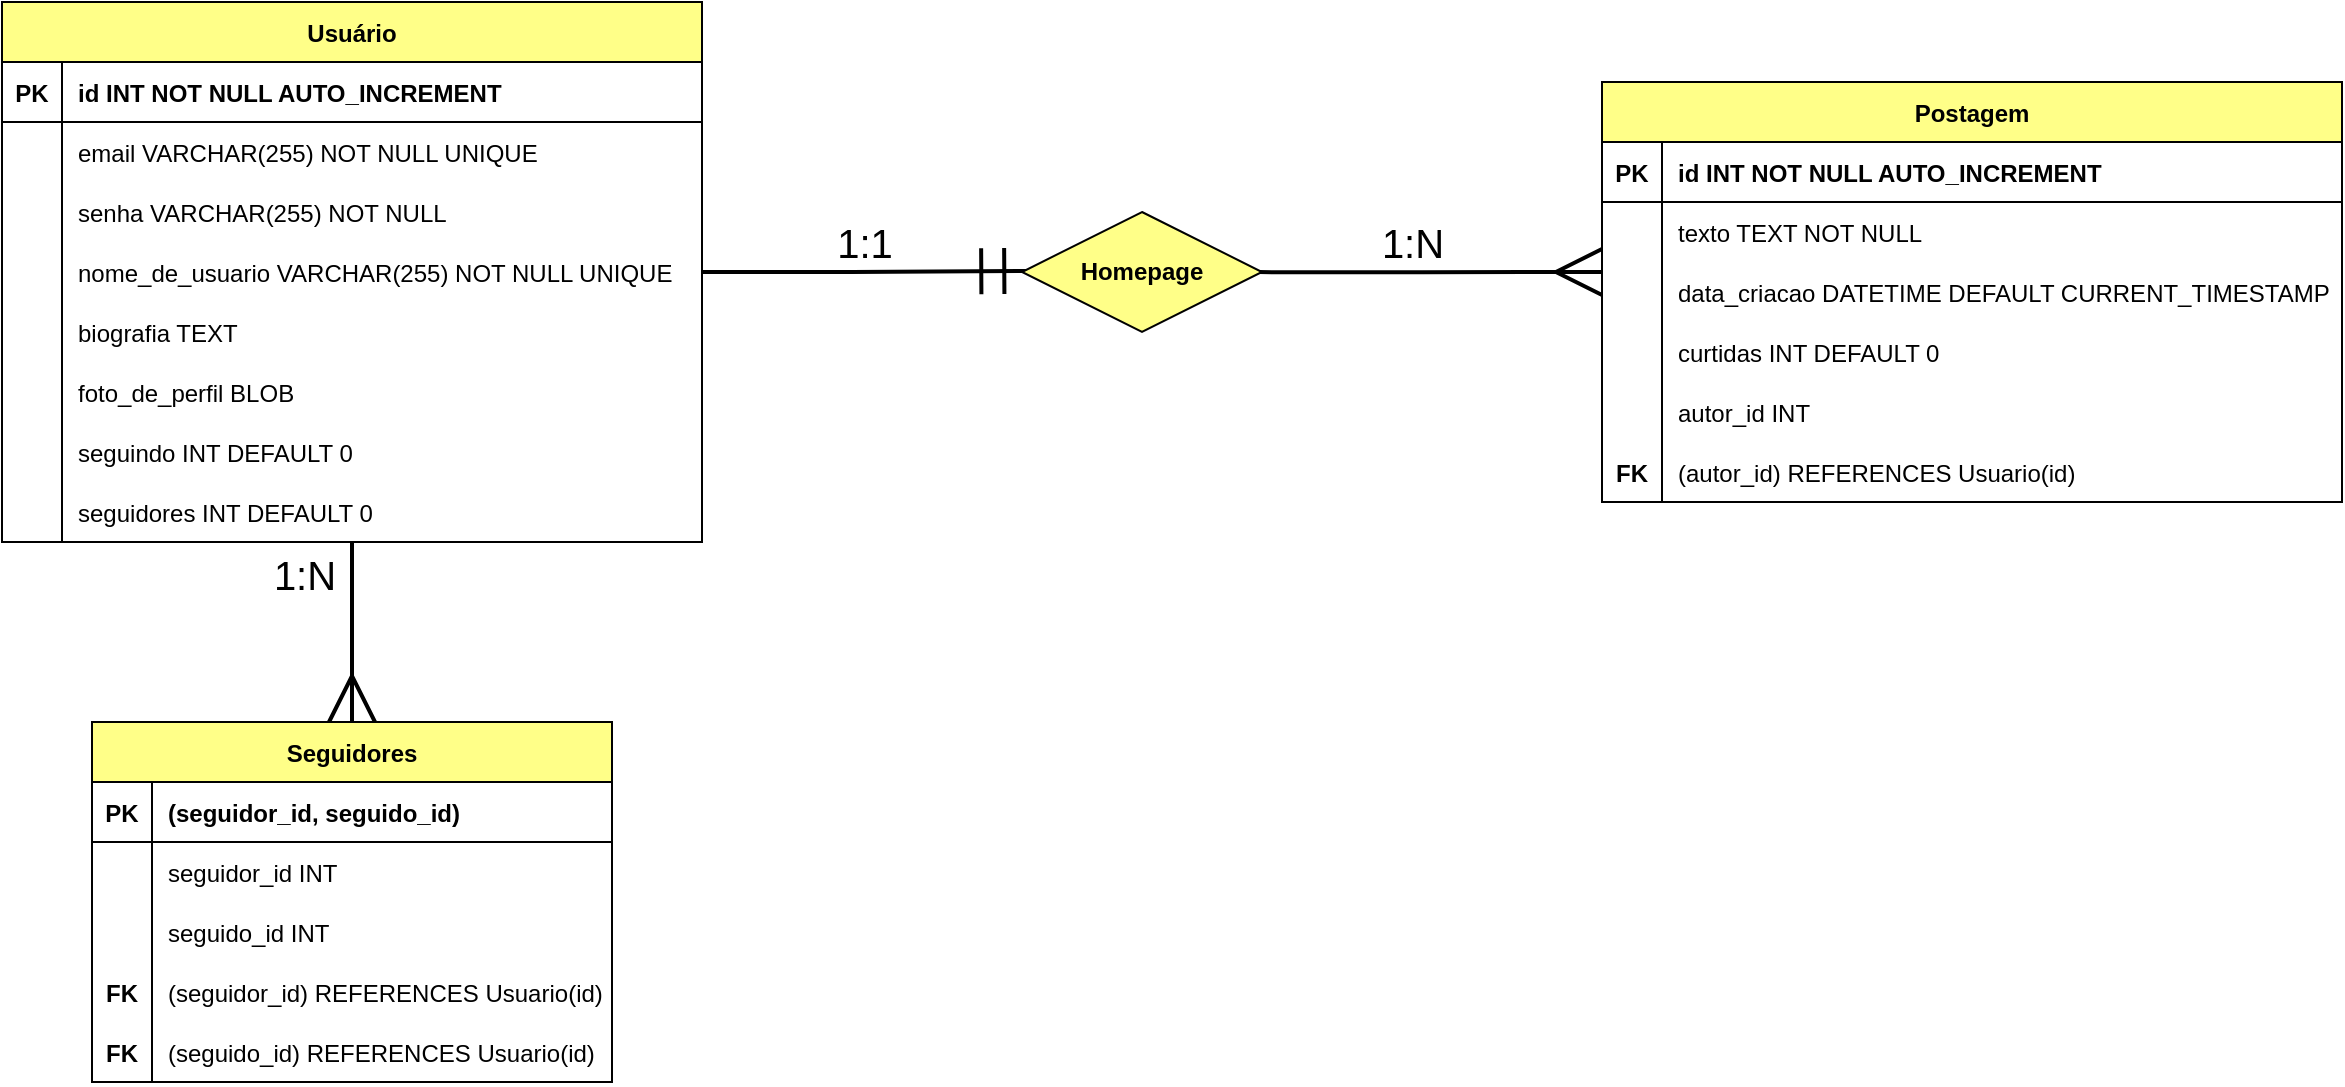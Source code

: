 <mxfile version="24.8.6">
  <diagram id="R2lEEEUBdFMjLlhIrx00" name="Page-1">
    <mxGraphModel dx="1220" dy="800" grid="1" gridSize="10" guides="1" tooltips="1" connect="1" arrows="1" fold="1" page="1" pageScale="1" pageWidth="850" pageHeight="1100" math="0" shadow="0" extFonts="Permanent Marker^https://fonts.googleapis.com/css?family=Permanent+Marker">
      <root>
        <mxCell id="0" />
        <mxCell id="1" parent="0" />
        <mxCell id="q5SUplfIiiOO4nyNQWKq-34" value="" style="group" vertex="1" connectable="0" parent="1">
          <mxGeometry x="110" y="740" width="350" height="270" as="geometry" />
        </mxCell>
        <mxCell id="q5SUplfIiiOO4nyNQWKq-1" value="Usuário" style="shape=table;startSize=30;container=1;collapsible=1;childLayout=tableLayout;fixedRows=1;rowLines=0;fontStyle=1;align=center;resizeLast=1;fillColor=#ffff88;strokeColor=#000000;" vertex="1" parent="q5SUplfIiiOO4nyNQWKq-34">
          <mxGeometry width="350" height="270" as="geometry" />
        </mxCell>
        <mxCell id="q5SUplfIiiOO4nyNQWKq-2" value="" style="shape=partialRectangle;collapsible=0;dropTarget=0;pointerEvents=0;fillColor=none;points=[[0,0.5],[1,0.5]];portConstraint=eastwest;top=0;left=0;right=0;bottom=1;" vertex="1" parent="q5SUplfIiiOO4nyNQWKq-1">
          <mxGeometry y="30" width="350" height="30" as="geometry" />
        </mxCell>
        <mxCell id="q5SUplfIiiOO4nyNQWKq-3" value="PK" style="shape=partialRectangle;overflow=hidden;connectable=0;fillColor=none;top=0;left=0;bottom=0;right=0;fontStyle=1;" vertex="1" parent="q5SUplfIiiOO4nyNQWKq-2">
          <mxGeometry width="30" height="30" as="geometry">
            <mxRectangle width="30" height="30" as="alternateBounds" />
          </mxGeometry>
        </mxCell>
        <mxCell id="q5SUplfIiiOO4nyNQWKq-4" value="id INT NOT NULL AUTO_INCREMENT" style="shape=partialRectangle;overflow=hidden;connectable=1;fillColor=none;top=0;left=0;bottom=0;right=0;align=left;spacingLeft=6;fontStyle=1;movable=1;resizable=1;rotatable=1;deletable=1;editable=1;locked=0;labelBackgroundColor=default;" vertex="1" parent="q5SUplfIiiOO4nyNQWKq-2">
          <mxGeometry x="30" width="320" height="30" as="geometry">
            <mxRectangle width="320" height="30" as="alternateBounds" />
          </mxGeometry>
        </mxCell>
        <mxCell id="q5SUplfIiiOO4nyNQWKq-5" value="" style="shape=partialRectangle;collapsible=0;dropTarget=0;pointerEvents=0;fillColor=none;points=[[0,0.5],[1,0.5]];portConstraint=eastwest;top=0;left=0;right=0;bottom=0;" vertex="1" parent="q5SUplfIiiOO4nyNQWKq-1">
          <mxGeometry y="60" width="350" height="30" as="geometry" />
        </mxCell>
        <mxCell id="q5SUplfIiiOO4nyNQWKq-6" value="" style="shape=partialRectangle;overflow=hidden;connectable=0;fillColor=none;top=0;left=0;bottom=0;right=0;" vertex="1" parent="q5SUplfIiiOO4nyNQWKq-5">
          <mxGeometry width="30" height="30" as="geometry">
            <mxRectangle width="30" height="30" as="alternateBounds" />
          </mxGeometry>
        </mxCell>
        <mxCell id="q5SUplfIiiOO4nyNQWKq-7" value="email VARCHAR(255) NOT NULL UNIQUE" style="shape=partialRectangle;overflow=hidden;connectable=0;fillColor=none;top=0;left=0;bottom=0;right=0;align=left;spacingLeft=6;" vertex="1" parent="q5SUplfIiiOO4nyNQWKq-5">
          <mxGeometry x="30" width="320" height="30" as="geometry">
            <mxRectangle width="320" height="30" as="alternateBounds" />
          </mxGeometry>
        </mxCell>
        <mxCell id="q5SUplfIiiOO4nyNQWKq-24" value="senha VARCHAR(255) NOT NULL" style="shape=partialRectangle;overflow=hidden;connectable=0;fillColor=none;top=0;left=0;bottom=0;right=0;align=left;spacingLeft=6;" vertex="1" parent="q5SUplfIiiOO4nyNQWKq-34">
          <mxGeometry x="30" y="90" width="240" height="30" as="geometry">
            <mxRectangle width="240" height="30" as="alternateBounds" />
          </mxGeometry>
        </mxCell>
        <mxCell id="q5SUplfIiiOO4nyNQWKq-26" value="nome_de_usuario VARCHAR(255) NOT NULL UNIQUE" style="shape=partialRectangle;overflow=hidden;connectable=0;fillColor=none;top=0;left=0;bottom=0;right=0;align=left;spacingLeft=6;" vertex="1" parent="q5SUplfIiiOO4nyNQWKq-34">
          <mxGeometry x="30" y="120" width="310" height="30" as="geometry">
            <mxRectangle width="240" height="30" as="alternateBounds" />
          </mxGeometry>
        </mxCell>
        <mxCell id="q5SUplfIiiOO4nyNQWKq-27" value="" style="endArrow=none;html=1;rounded=0;" edge="1" parent="q5SUplfIiiOO4nyNQWKq-34">
          <mxGeometry width="50" height="50" relative="1" as="geometry">
            <mxPoint x="30" y="270" as="sourcePoint" />
            <mxPoint x="30" y="90" as="targetPoint" />
          </mxGeometry>
        </mxCell>
        <mxCell id="q5SUplfIiiOO4nyNQWKq-30" value="biografia TEXT" style="shape=partialRectangle;overflow=hidden;connectable=0;fillColor=none;top=0;left=0;bottom=0;right=0;align=left;spacingLeft=6;" vertex="1" parent="q5SUplfIiiOO4nyNQWKq-34">
          <mxGeometry x="30" y="150" width="300" height="30" as="geometry">
            <mxRectangle width="240" height="30" as="alternateBounds" />
          </mxGeometry>
        </mxCell>
        <mxCell id="q5SUplfIiiOO4nyNQWKq-31" value="foto_de_perfil BLOB" style="shape=partialRectangle;overflow=hidden;connectable=0;fillColor=none;top=0;left=0;bottom=0;right=0;align=left;spacingLeft=6;" vertex="1" parent="q5SUplfIiiOO4nyNQWKq-34">
          <mxGeometry x="30" y="180" width="300" height="30" as="geometry">
            <mxRectangle width="240" height="30" as="alternateBounds" />
          </mxGeometry>
        </mxCell>
        <mxCell id="q5SUplfIiiOO4nyNQWKq-32" value="seguindo INT DEFAULT 0" style="shape=partialRectangle;overflow=hidden;connectable=0;fillColor=none;top=0;left=0;bottom=0;right=0;align=left;spacingLeft=6;" vertex="1" parent="q5SUplfIiiOO4nyNQWKq-34">
          <mxGeometry x="30" y="210" width="300" height="30" as="geometry">
            <mxRectangle width="240" height="30" as="alternateBounds" />
          </mxGeometry>
        </mxCell>
        <mxCell id="q5SUplfIiiOO4nyNQWKq-33" value="seguidores INT DEFAULT 0" style="shape=partialRectangle;overflow=hidden;connectable=0;fillColor=none;top=0;left=0;bottom=0;right=0;align=left;spacingLeft=6;" vertex="1" parent="q5SUplfIiiOO4nyNQWKq-34">
          <mxGeometry x="30" y="240" width="300" height="30" as="geometry">
            <mxRectangle width="240" height="30" as="alternateBounds" />
          </mxGeometry>
        </mxCell>
        <mxCell id="q5SUplfIiiOO4nyNQWKq-69" value="" style="group" vertex="1" connectable="0" parent="1">
          <mxGeometry x="910" y="780" width="370" height="210" as="geometry" />
        </mxCell>
        <mxCell id="q5SUplfIiiOO4nyNQWKq-36" value="Postagem" style="shape=table;startSize=30;container=1;collapsible=1;childLayout=tableLayout;fixedRows=1;rowLines=0;fontStyle=1;align=center;resizeLast=1;fillColor=#ffff88;strokeColor=#000000;" vertex="1" parent="q5SUplfIiiOO4nyNQWKq-69">
          <mxGeometry width="370" height="210" as="geometry" />
        </mxCell>
        <mxCell id="q5SUplfIiiOO4nyNQWKq-37" value="" style="shape=partialRectangle;collapsible=0;dropTarget=0;pointerEvents=0;fillColor=none;points=[[0,0.5],[1,0.5]];portConstraint=eastwest;top=0;left=0;right=0;bottom=1;" vertex="1" parent="q5SUplfIiiOO4nyNQWKq-36">
          <mxGeometry y="30" width="370" height="30" as="geometry" />
        </mxCell>
        <mxCell id="q5SUplfIiiOO4nyNQWKq-38" value="PK" style="shape=partialRectangle;overflow=hidden;connectable=0;fillColor=none;top=0;left=0;bottom=0;right=0;fontStyle=1;" vertex="1" parent="q5SUplfIiiOO4nyNQWKq-37">
          <mxGeometry width="30" height="30" as="geometry">
            <mxRectangle width="30" height="30" as="alternateBounds" />
          </mxGeometry>
        </mxCell>
        <mxCell id="q5SUplfIiiOO4nyNQWKq-39" value="id INT NOT NULL AUTO_INCREMENT" style="shape=partialRectangle;overflow=hidden;connectable=1;fillColor=none;top=0;left=0;bottom=0;right=0;align=left;spacingLeft=6;fontStyle=1;movable=1;resizable=1;rotatable=1;deletable=1;editable=1;locked=0;" vertex="1" parent="q5SUplfIiiOO4nyNQWKq-37">
          <mxGeometry x="30" width="340" height="30" as="geometry">
            <mxRectangle width="340" height="30" as="alternateBounds" />
          </mxGeometry>
        </mxCell>
        <mxCell id="q5SUplfIiiOO4nyNQWKq-40" value="" style="shape=partialRectangle;collapsible=0;dropTarget=0;pointerEvents=0;fillColor=none;points=[[0,0.5],[1,0.5]];portConstraint=eastwest;top=0;left=0;right=0;bottom=0;" vertex="1" parent="q5SUplfIiiOO4nyNQWKq-36">
          <mxGeometry y="60" width="370" height="30" as="geometry" />
        </mxCell>
        <mxCell id="q5SUplfIiiOO4nyNQWKq-41" value="" style="shape=partialRectangle;overflow=hidden;connectable=0;fillColor=none;top=0;left=0;bottom=0;right=0;" vertex="1" parent="q5SUplfIiiOO4nyNQWKq-40">
          <mxGeometry width="30" height="30" as="geometry">
            <mxRectangle width="30" height="30" as="alternateBounds" />
          </mxGeometry>
        </mxCell>
        <mxCell id="q5SUplfIiiOO4nyNQWKq-42" value="texto TEXT NOT NULL" style="shape=partialRectangle;overflow=hidden;connectable=0;fillColor=none;top=0;left=0;bottom=0;right=0;align=left;spacingLeft=6;" vertex="1" parent="q5SUplfIiiOO4nyNQWKq-40">
          <mxGeometry x="30" width="340" height="30" as="geometry">
            <mxRectangle width="340" height="30" as="alternateBounds" />
          </mxGeometry>
        </mxCell>
        <mxCell id="q5SUplfIiiOO4nyNQWKq-43" value="data_criacao DATETIME DEFAULT CURRENT_TIMESTAMP" style="shape=partialRectangle;overflow=hidden;connectable=0;fillColor=none;top=0;left=0;bottom=0;right=0;align=left;spacingLeft=6;" vertex="1" parent="q5SUplfIiiOO4nyNQWKq-69">
          <mxGeometry x="30" y="90" width="340" height="30" as="geometry">
            <mxRectangle width="240" height="30" as="alternateBounds" />
          </mxGeometry>
        </mxCell>
        <mxCell id="q5SUplfIiiOO4nyNQWKq-44" value="curtidas INT DEFAULT 0" style="shape=partialRectangle;overflow=hidden;connectable=0;fillColor=none;top=0;left=0;bottom=0;right=0;align=left;spacingLeft=6;" vertex="1" parent="q5SUplfIiiOO4nyNQWKq-69">
          <mxGeometry x="30" y="120" width="310" height="30" as="geometry">
            <mxRectangle width="240" height="30" as="alternateBounds" />
          </mxGeometry>
        </mxCell>
        <mxCell id="q5SUplfIiiOO4nyNQWKq-45" value="" style="endArrow=none;html=1;rounded=0;" edge="1" parent="q5SUplfIiiOO4nyNQWKq-69">
          <mxGeometry width="50" height="50" relative="1" as="geometry">
            <mxPoint x="30" y="210" as="sourcePoint" />
            <mxPoint x="30" y="90" as="targetPoint" />
          </mxGeometry>
        </mxCell>
        <mxCell id="q5SUplfIiiOO4nyNQWKq-46" value="autor_id INT" style="shape=partialRectangle;overflow=hidden;connectable=0;fillColor=none;top=0;left=0;bottom=0;right=0;align=left;spacingLeft=6;" vertex="1" parent="q5SUplfIiiOO4nyNQWKq-69">
          <mxGeometry x="30" y="150" width="300" height="30" as="geometry">
            <mxRectangle width="240" height="30" as="alternateBounds" />
          </mxGeometry>
        </mxCell>
        <mxCell id="q5SUplfIiiOO4nyNQWKq-47" value="(autor_id) REFERENCES Usuario(id)" style="shape=partialRectangle;overflow=hidden;connectable=0;fillColor=none;top=0;left=0;bottom=0;right=0;align=left;spacingLeft=6;" vertex="1" parent="q5SUplfIiiOO4nyNQWKq-69">
          <mxGeometry x="30" y="180" width="300" height="30" as="geometry">
            <mxRectangle width="240" height="30" as="alternateBounds" />
          </mxGeometry>
        </mxCell>
        <mxCell id="q5SUplfIiiOO4nyNQWKq-50" value="FK" style="shape=partialRectangle;overflow=hidden;connectable=0;fillColor=none;top=0;left=0;bottom=0;right=0;fontStyle=1;" vertex="1" parent="q5SUplfIiiOO4nyNQWKq-69">
          <mxGeometry y="180" width="30" height="30" as="geometry">
            <mxRectangle width="30" height="30" as="alternateBounds" />
          </mxGeometry>
        </mxCell>
        <mxCell id="q5SUplfIiiOO4nyNQWKq-77" style="edgeStyle=orthogonalEdgeStyle;rounded=0;orthogonalLoop=1;jettySize=auto;html=1;endArrow=ERmany;endFill=0;endSize=20;strokeWidth=2;exitX=0.986;exitY=0.501;exitDx=0;exitDy=0;exitPerimeter=0;" edge="1" parent="1" source="q5SUplfIiiOO4nyNQWKq-84">
          <mxGeometry relative="1" as="geometry">
            <mxPoint x="910" y="875" as="targetPoint" />
            <mxPoint x="750" y="875.0" as="sourcePoint" />
          </mxGeometry>
        </mxCell>
        <mxCell id="q5SUplfIiiOO4nyNQWKq-79" value="&lt;font style=&quot;font-size: 20px;&quot;&gt;1:N&lt;br&gt;&lt;/font&gt;" style="edgeLabel;html=1;align=center;verticalAlign=middle;resizable=0;points=[];" vertex="1" connectable="0" parent="q5SUplfIiiOO4nyNQWKq-77">
          <mxGeometry x="-0.072" y="-2" relative="1" as="geometry">
            <mxPoint x="-4" y="-17" as="offset" />
          </mxGeometry>
        </mxCell>
        <mxCell id="q5SUplfIiiOO4nyNQWKq-76" style="edgeStyle=orthogonalEdgeStyle;rounded=0;orthogonalLoop=1;jettySize=auto;html=1;entryX=0.022;entryY=0.491;entryDx=0;entryDy=0;endArrow=ERmandOne;endFill=0;startSize=6;endSize=20;strokeWidth=2;entryPerimeter=0;" edge="1" parent="1" source="q5SUplfIiiOO4nyNQWKq-1" target="q5SUplfIiiOO4nyNQWKq-84">
          <mxGeometry relative="1" as="geometry">
            <mxPoint x="610" y="875" as="targetPoint" />
          </mxGeometry>
        </mxCell>
        <mxCell id="q5SUplfIiiOO4nyNQWKq-78" value="&lt;font style=&quot;font-size: 20px;&quot;&gt;1:1&lt;br&gt;&lt;/font&gt;" style="edgeLabel;html=1;align=center;verticalAlign=middle;resizable=0;points=[];" vertex="1" connectable="0" parent="q5SUplfIiiOO4nyNQWKq-76">
          <mxGeometry x="-0.016" y="1" relative="1" as="geometry">
            <mxPoint x="1" y="-14" as="offset" />
          </mxGeometry>
        </mxCell>
        <mxCell id="q5SUplfIiiOO4nyNQWKq-80" value="" style="group" vertex="1" connectable="0" parent="1">
          <mxGeometry x="155" y="1100" width="260" height="180" as="geometry" />
        </mxCell>
        <mxCell id="q5SUplfIiiOO4nyNQWKq-81" style="edgeStyle=orthogonalEdgeStyle;rounded=0;orthogonalLoop=1;jettySize=auto;html=1;endArrow=none;endFill=0;startArrow=ERmany;startFill=0;endSize=6;startSize=20;strokeWidth=2;" edge="1" parent="q5SUplfIiiOO4nyNQWKq-80" source="q5SUplfIiiOO4nyNQWKq-52">
          <mxGeometry relative="1" as="geometry">
            <mxPoint x="130" y="-90" as="targetPoint" />
          </mxGeometry>
        </mxCell>
        <mxCell id="q5SUplfIiiOO4nyNQWKq-82" value="&lt;font style=&quot;font-size: 20px;&quot;&gt;1:N&lt;/font&gt;" style="edgeLabel;html=1;align=center;verticalAlign=middle;resizable=0;points=[];" vertex="1" connectable="0" parent="q5SUplfIiiOO4nyNQWKq-81">
          <mxGeometry x="0.187" relative="1" as="geometry">
            <mxPoint x="-25" y="-21" as="offset" />
          </mxGeometry>
        </mxCell>
        <mxCell id="q5SUplfIiiOO4nyNQWKq-52" value="Seguidores" style="shape=table;startSize=30;container=1;collapsible=1;childLayout=tableLayout;fixedRows=1;rowLines=0;fontStyle=1;align=center;resizeLast=1;fillColor=#ffff88;strokeColor=#000000;" vertex="1" parent="q5SUplfIiiOO4nyNQWKq-80">
          <mxGeometry width="260" height="180" as="geometry" />
        </mxCell>
        <mxCell id="q5SUplfIiiOO4nyNQWKq-53" value="" style="shape=partialRectangle;collapsible=0;dropTarget=0;pointerEvents=0;fillColor=none;points=[[0,0.5],[1,0.5]];portConstraint=eastwest;top=0;left=0;right=0;bottom=1;" vertex="1" parent="q5SUplfIiiOO4nyNQWKq-52">
          <mxGeometry y="30" width="260" height="30" as="geometry" />
        </mxCell>
        <mxCell id="q5SUplfIiiOO4nyNQWKq-54" value="PK" style="shape=partialRectangle;overflow=hidden;connectable=0;fillColor=none;top=0;left=0;bottom=0;right=0;fontStyle=1;" vertex="1" parent="q5SUplfIiiOO4nyNQWKq-53">
          <mxGeometry width="30" height="30" as="geometry">
            <mxRectangle width="30" height="30" as="alternateBounds" />
          </mxGeometry>
        </mxCell>
        <mxCell id="q5SUplfIiiOO4nyNQWKq-55" value="(seguidor_id, seguido_id)" style="shape=partialRectangle;overflow=hidden;connectable=1;fillColor=none;top=0;left=0;bottom=0;right=0;align=left;spacingLeft=6;fontStyle=1;movable=1;resizable=1;rotatable=1;deletable=1;editable=1;locked=0;" vertex="1" parent="q5SUplfIiiOO4nyNQWKq-53">
          <mxGeometry x="30" width="230" height="30" as="geometry">
            <mxRectangle width="230" height="30" as="alternateBounds" />
          </mxGeometry>
        </mxCell>
        <mxCell id="q5SUplfIiiOO4nyNQWKq-56" value="" style="shape=partialRectangle;collapsible=0;dropTarget=0;pointerEvents=0;fillColor=none;points=[[0,0.5],[1,0.5]];portConstraint=eastwest;top=0;left=0;right=0;bottom=0;" vertex="1" parent="q5SUplfIiiOO4nyNQWKq-52">
          <mxGeometry y="60" width="260" height="30" as="geometry" />
        </mxCell>
        <mxCell id="q5SUplfIiiOO4nyNQWKq-57" value="" style="shape=partialRectangle;overflow=hidden;connectable=0;fillColor=none;top=0;left=0;bottom=0;right=0;" vertex="1" parent="q5SUplfIiiOO4nyNQWKq-56">
          <mxGeometry width="30" height="30" as="geometry">
            <mxRectangle width="30" height="30" as="alternateBounds" />
          </mxGeometry>
        </mxCell>
        <mxCell id="q5SUplfIiiOO4nyNQWKq-58" value="seguidor_id INT" style="shape=partialRectangle;overflow=hidden;connectable=0;fillColor=none;top=0;left=0;bottom=0;right=0;align=left;spacingLeft=6;" vertex="1" parent="q5SUplfIiiOO4nyNQWKq-56">
          <mxGeometry x="30" width="230" height="30" as="geometry">
            <mxRectangle width="230" height="30" as="alternateBounds" />
          </mxGeometry>
        </mxCell>
        <mxCell id="q5SUplfIiiOO4nyNQWKq-59" value="seguido_id INT" style="shape=partialRectangle;overflow=hidden;connectable=0;fillColor=none;top=0;left=0;bottom=0;right=0;align=left;spacingLeft=6;" vertex="1" parent="q5SUplfIiiOO4nyNQWKq-80">
          <mxGeometry x="30" y="90" width="230" height="30" as="geometry">
            <mxRectangle width="240" height="30" as="alternateBounds" />
          </mxGeometry>
        </mxCell>
        <mxCell id="q5SUplfIiiOO4nyNQWKq-60" value="(seguidor_id) REFERENCES Usuario(id)" style="shape=partialRectangle;overflow=hidden;connectable=0;fillColor=none;top=0;left=0;bottom=0;right=0;align=left;spacingLeft=6;" vertex="1" parent="q5SUplfIiiOO4nyNQWKq-80">
          <mxGeometry x="30" y="120" width="230" height="30" as="geometry">
            <mxRectangle width="240" height="30" as="alternateBounds" />
          </mxGeometry>
        </mxCell>
        <mxCell id="q5SUplfIiiOO4nyNQWKq-61" value="" style="endArrow=none;html=1;rounded=0;" edge="1" parent="q5SUplfIiiOO4nyNQWKq-80">
          <mxGeometry width="50" height="50" relative="1" as="geometry">
            <mxPoint x="30" y="180" as="sourcePoint" />
            <mxPoint x="30" y="90" as="targetPoint" />
          </mxGeometry>
        </mxCell>
        <mxCell id="q5SUplfIiiOO4nyNQWKq-62" value="(seguido_id) REFERENCES Usuario(id)" style="shape=partialRectangle;overflow=hidden;connectable=0;fillColor=none;top=0;left=0;bottom=0;right=0;align=left;spacingLeft=6;" vertex="1" parent="q5SUplfIiiOO4nyNQWKq-80">
          <mxGeometry x="30" y="150" width="230" height="30" as="geometry">
            <mxRectangle width="240" height="30" as="alternateBounds" />
          </mxGeometry>
        </mxCell>
        <mxCell id="q5SUplfIiiOO4nyNQWKq-66" value="FK" style="shape=partialRectangle;overflow=hidden;connectable=0;fillColor=none;top=0;left=0;bottom=0;right=0;fontStyle=1;" vertex="1" parent="q5SUplfIiiOO4nyNQWKq-80">
          <mxGeometry y="120" width="30" height="30" as="geometry">
            <mxRectangle width="30" height="30" as="alternateBounds" />
          </mxGeometry>
        </mxCell>
        <mxCell id="q5SUplfIiiOO4nyNQWKq-67" value="FK" style="shape=partialRectangle;overflow=hidden;connectable=0;fillColor=none;top=0;left=0;bottom=0;right=0;fontStyle=1;" vertex="1" parent="q5SUplfIiiOO4nyNQWKq-80">
          <mxGeometry y="150" width="30" height="30" as="geometry">
            <mxRectangle width="30" height="30" as="alternateBounds" />
          </mxGeometry>
        </mxCell>
        <mxCell id="q5SUplfIiiOO4nyNQWKq-84" value="&lt;b&gt;Homepage&lt;/b&gt;" style="shape=rhombus;perimeter=rhombusPerimeter;whiteSpace=wrap;html=1;align=center;fillColor=#ffff88;strokeColor=#000000;" vertex="1" parent="1">
          <mxGeometry x="620" y="845" width="120" height="60" as="geometry" />
        </mxCell>
      </root>
    </mxGraphModel>
  </diagram>
</mxfile>
